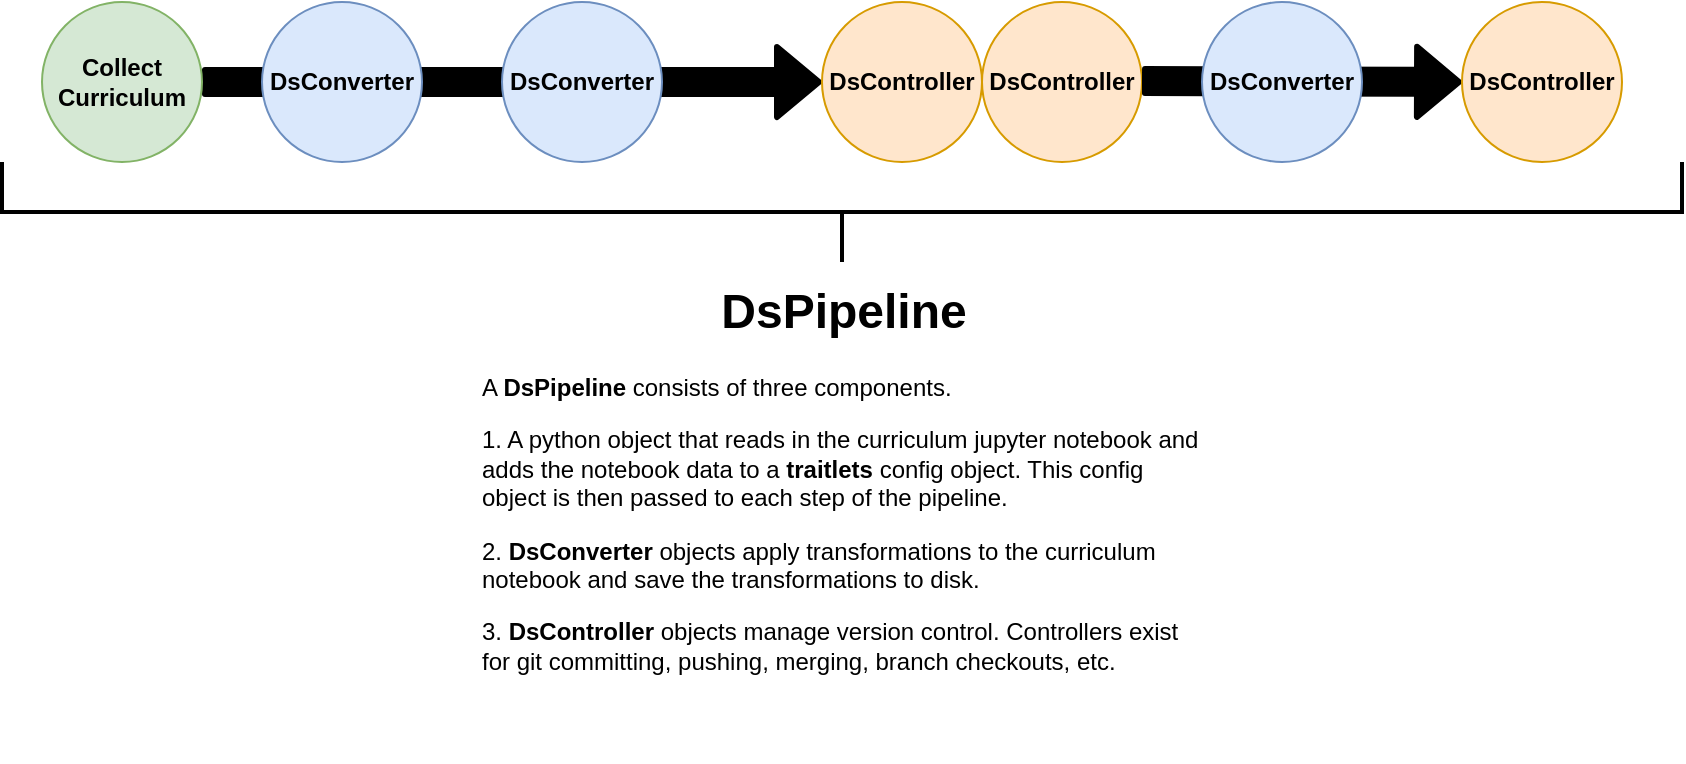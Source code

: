 <mxfile version="15.3.1"><diagram id="ngWC0XjeksoOdp3DbjGX" name="Page-1"><mxGraphModel dx="946" dy="543" grid="0" gridSize="10" guides="1" tooltips="1" connect="1" arrows="1" fold="1" page="1" pageScale="1" pageWidth="1100" pageHeight="1700" math="0" shadow="0"><root><mxCell id="0"/><mxCell id="1" parent="0"/><mxCell id="CU8wjP9fuJYWZowzV5Iz-3" value="" style="shape=flexArrow;endArrow=classic;html=1;strokeWidth=3;startSize=16;fillColor=#000000;" edge="1" parent="1"><mxGeometry width="50" height="50" relative="1" as="geometry"><mxPoint x="110" y="160" as="sourcePoint"/><mxPoint x="420" y="160" as="targetPoint"/></mxGeometry></mxCell><mxCell id="CU8wjP9fuJYWZowzV5Iz-1" value="&lt;b&gt;DsConverter&lt;/b&gt;" style="ellipse;whiteSpace=wrap;html=1;aspect=fixed;fillColor=#dae8fc;strokeColor=#6c8ebf;" vertex="1" parent="1"><mxGeometry x="140" y="120" width="80" height="80" as="geometry"/></mxCell><mxCell id="CU8wjP9fuJYWZowzV5Iz-4" value="&lt;b&gt;DsConverter&lt;/b&gt;" style="ellipse;whiteSpace=wrap;html=1;aspect=fixed;fillColor=#dae8fc;strokeColor=#6c8ebf;" vertex="1" parent="1"><mxGeometry x="260" y="120" width="80" height="80" as="geometry"/></mxCell><mxCell id="CU8wjP9fuJYWZowzV5Iz-7" value="&lt;b&gt;DsController&lt;/b&gt;" style="ellipse;whiteSpace=wrap;html=1;aspect=fixed;fillColor=#ffe6cc;strokeColor=#d79b00;" vertex="1" parent="1"><mxGeometry x="420" y="120" width="80" height="80" as="geometry"/></mxCell><mxCell id="CU8wjP9fuJYWZowzV5Iz-9" value="&lt;b&gt;DsController&lt;/b&gt;" style="ellipse;whiteSpace=wrap;html=1;aspect=fixed;fillColor=#ffe6cc;strokeColor=#d79b00;" vertex="1" parent="1"><mxGeometry x="500" y="120" width="80" height="80" as="geometry"/></mxCell><mxCell id="CU8wjP9fuJYWZowzV5Iz-10" value="" style="shape=flexArrow;endArrow=classic;html=1;strokeWidth=3;startSize=16;strokeColor=#000000;fillColor=#000000;" edge="1" parent="1"><mxGeometry width="50" height="50" relative="1" as="geometry"><mxPoint x="580" y="159.5" as="sourcePoint"/><mxPoint x="740" y="160" as="targetPoint"/></mxGeometry></mxCell><mxCell id="CU8wjP9fuJYWZowzV5Iz-11" value="&lt;b&gt;DsConverter&lt;/b&gt;" style="ellipse;whiteSpace=wrap;html=1;aspect=fixed;fillColor=#dae8fc;strokeColor=#6c8ebf;" vertex="1" parent="1"><mxGeometry x="610" y="120" width="80" height="80" as="geometry"/></mxCell><mxCell id="CU8wjP9fuJYWZowzV5Iz-14" value="&lt;b&gt;DsController&lt;/b&gt;" style="ellipse;whiteSpace=wrap;html=1;aspect=fixed;fillColor=#ffe6cc;strokeColor=#d79b00;" vertex="1" parent="1"><mxGeometry x="740" y="120" width="80" height="80" as="geometry"/></mxCell><mxCell id="CU8wjP9fuJYWZowzV5Iz-17" value="&lt;h1 style=&quot;text-align: center&quot;&gt;DsPipeline&lt;/h1&gt;&lt;p&gt;A &lt;b&gt;DsPipeline&lt;/b&gt;&amp;nbsp;consists of three components.&amp;nbsp;&lt;/p&gt;&lt;p&gt;1. A python object that reads in the curriculum jupyter notebook and adds the notebook data to a &lt;b&gt;traitlets&lt;/b&gt;&amp;nbsp;config object. This config object is then passed to each step of the pipeline.&lt;/p&gt;&lt;p&gt;2. &lt;b&gt;DsConverter&lt;/b&gt;&amp;nbsp;objects apply transformations to the curriculum notebook and save the transformations to disk.&lt;/p&gt;&lt;p&gt;3. &lt;b&gt;DsController &lt;/b&gt;objects manage version control. Controllers exist for git committing, pushing, merging, branch checkouts, etc.&lt;/p&gt;&lt;p&gt;&lt;br&gt;&lt;/p&gt;" style="text;html=1;strokeColor=none;fillColor=none;spacing=5;spacingTop=-20;whiteSpace=wrap;overflow=hidden;rounded=0;" vertex="1" parent="1"><mxGeometry x="245" y="255" width="370" height="245" as="geometry"/></mxCell><mxCell id="CU8wjP9fuJYWZowzV5Iz-18" value="" style="strokeWidth=2;html=1;shape=mxgraph.flowchart.annotation_2;align=left;labelPosition=right;pointerEvents=1;fillColor=#FFFFFF;rotation=-90;" vertex="1" parent="1"><mxGeometry x="405" y="-195" width="50" height="840" as="geometry"/></mxCell><mxCell id="CU8wjP9fuJYWZowzV5Iz-20" value="&lt;b&gt;Collect&lt;br&gt;Curriculum&lt;/b&gt;" style="ellipse;whiteSpace=wrap;html=1;aspect=fixed;fillColor=#d5e8d4;strokeColor=#82b366;" vertex="1" parent="1"><mxGeometry x="30" y="120" width="80" height="80" as="geometry"/></mxCell></root></mxGraphModel></diagram></mxfile>
